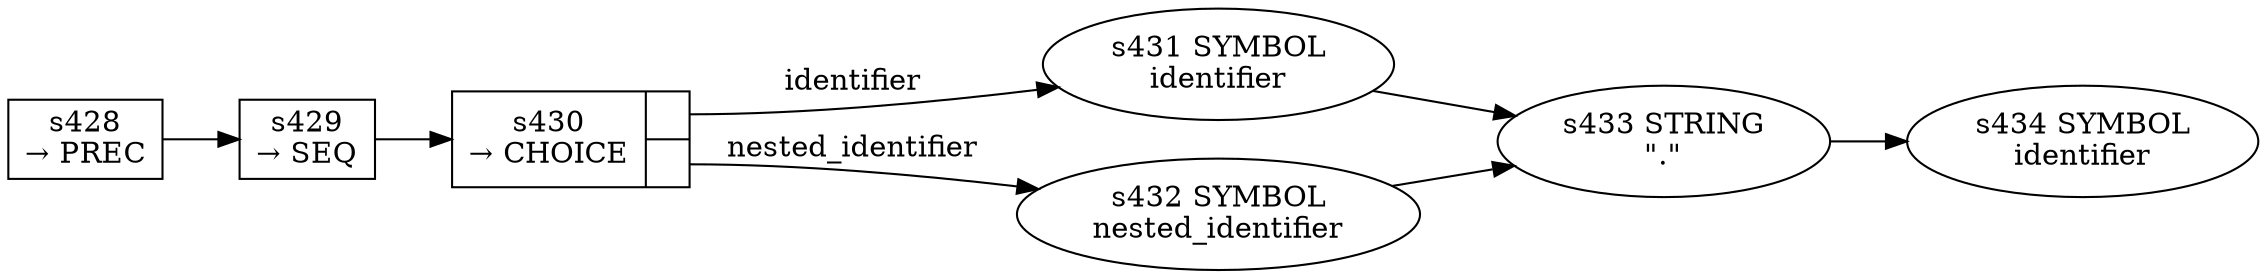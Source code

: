 
  digraph nested_identifier {
  
    rankdir=LR;
  
    s428 [label="s428\n&rarr; PREC", shape=record, fixedsize=false, peripheries=1];
  s429 [label="s429\n&rarr; SEQ", shape=record, fixedsize=false, peripheries=1];
  s430 [label="{s430\n&rarr; CHOICE|{<p0>|<p1>}}", shape=record, fixedsize=false, peripheries=1];
  s431 [label="s431 SYMBOL\nidentifier" href="javascript-grammar.json.identifier.dot.svg"];
  s430:p0 -> s431 [label="identifier"];
  s432 [label="s432 SYMBOL\nnested_identifier" href="javascript-grammar.json.nested_identifier.dot.svg"];
  s430:p1 -> s432 [label="nested_identifier"];
  s429 -> s430 [];
  s433 [label="s433 STRING\n\".\""];
  s431 -> s433 [];
  s432 -> s433 [];
  s434 [label="s434 SYMBOL\nidentifier" href="javascript-grammar.json.identifier.dot.svg"];
  s433 -> s434 [];
  s428 -> s429 [];
  
  }
  